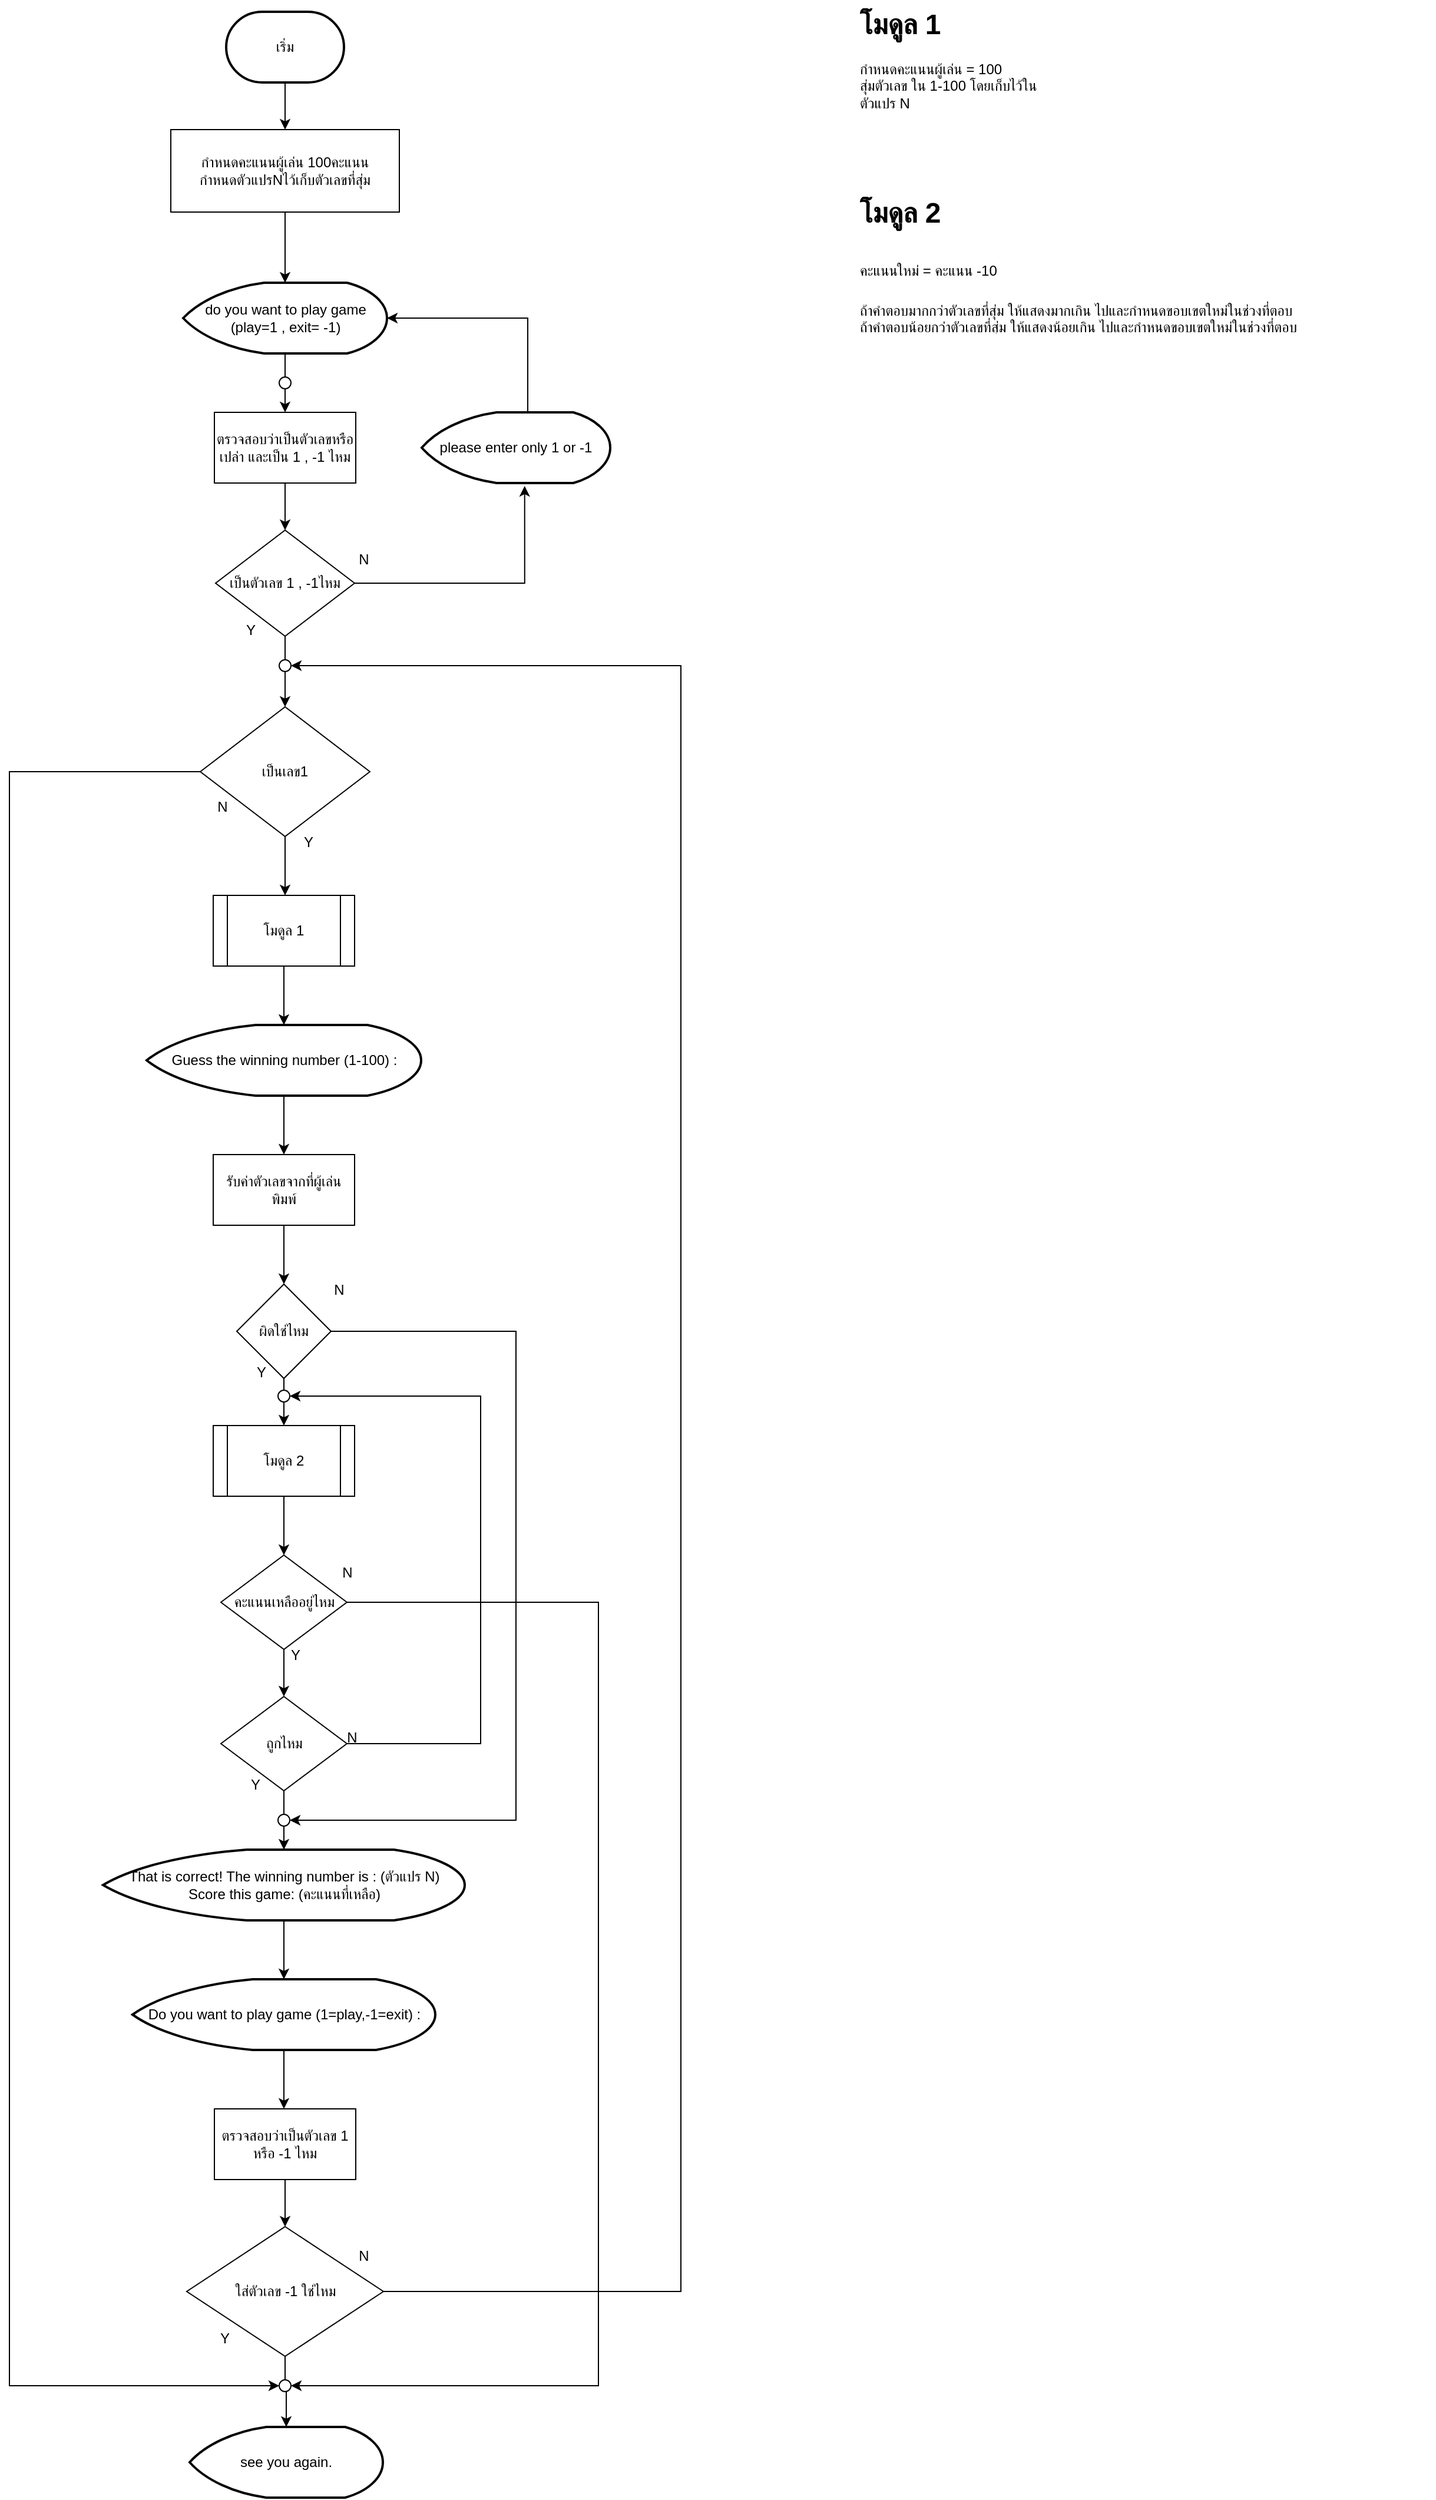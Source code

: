 <mxfile version="28.0.9">
  <diagram name="หน้า-1" id="CPHWe-9sQcwCp3oJGKF0">
    <mxGraphModel dx="1358" dy="748" grid="1" gridSize="10" guides="1" tooltips="1" connect="1" arrows="1" fold="1" page="1" pageScale="1" pageWidth="827" pageHeight="1169" math="0" shadow="0">
      <root>
        <mxCell id="0" />
        <mxCell id="1" parent="0" />
        <mxCell id="vSDjQ1r7l6yyEmx94oz6-3" value="" style="edgeStyle=orthogonalEdgeStyle;rounded=0;orthogonalLoop=1;jettySize=auto;html=1;" edge="1" parent="1" source="vSDjQ1r7l6yyEmx94oz6-1" target="vSDjQ1r7l6yyEmx94oz6-2">
          <mxGeometry relative="1" as="geometry" />
        </mxCell>
        <mxCell id="vSDjQ1r7l6yyEmx94oz6-1" value="เริ่ม" style="strokeWidth=2;html=1;shape=mxgraph.flowchart.terminator;whiteSpace=wrap;" vertex="1" parent="1">
          <mxGeometry x="364" y="40" width="100" height="60" as="geometry" />
        </mxCell>
        <mxCell id="vSDjQ1r7l6yyEmx94oz6-5" value="" style="edgeStyle=orthogonalEdgeStyle;rounded=0;orthogonalLoop=1;jettySize=auto;html=1;" edge="1" parent="1" source="vSDjQ1r7l6yyEmx94oz6-2" target="vSDjQ1r7l6yyEmx94oz6-4">
          <mxGeometry relative="1" as="geometry" />
        </mxCell>
        <mxCell id="vSDjQ1r7l6yyEmx94oz6-2" value="กำหนดคะแนนผู้เล่น 100คะแนน&lt;div&gt;กำหนดตัวแปรNไว้เก็บตัวเลขที่สุ่ม&lt;/div&gt;" style="rounded=0;whiteSpace=wrap;html=1;" vertex="1" parent="1">
          <mxGeometry x="317" y="140" width="194" height="70" as="geometry" />
        </mxCell>
        <mxCell id="vSDjQ1r7l6yyEmx94oz6-11" value="" style="edgeStyle=orthogonalEdgeStyle;rounded=0;orthogonalLoop=1;jettySize=auto;html=1;" edge="1" parent="1" source="vSDjQ1r7l6yyEmx94oz6-4" target="vSDjQ1r7l6yyEmx94oz6-6">
          <mxGeometry relative="1" as="geometry" />
        </mxCell>
        <mxCell id="vSDjQ1r7l6yyEmx94oz6-4" value="do you want to play game (play=1 , exit= -1)" style="strokeWidth=2;html=1;shape=mxgraph.flowchart.display;whiteSpace=wrap;" vertex="1" parent="1">
          <mxGeometry x="327.5" y="270" width="173" height="60" as="geometry" />
        </mxCell>
        <mxCell id="vSDjQ1r7l6yyEmx94oz6-9" value="" style="edgeStyle=orthogonalEdgeStyle;rounded=0;orthogonalLoop=1;jettySize=auto;html=1;" edge="1" parent="1" source="vSDjQ1r7l6yyEmx94oz6-6" target="vSDjQ1r7l6yyEmx94oz6-8">
          <mxGeometry relative="1" as="geometry" />
        </mxCell>
        <mxCell id="vSDjQ1r7l6yyEmx94oz6-6" value="ตรวจสอบว่าเป็นตัวเลขหรือเปล่า และเป็น 1 , -1 ไหม" style="rounded=0;whiteSpace=wrap;html=1;" vertex="1" parent="1">
          <mxGeometry x="354" y="380" width="120" height="60" as="geometry" />
        </mxCell>
        <mxCell id="vSDjQ1r7l6yyEmx94oz6-67" value="" style="edgeStyle=orthogonalEdgeStyle;rounded=0;orthogonalLoop=1;jettySize=auto;html=1;" edge="1" parent="1" source="vSDjQ1r7l6yyEmx94oz6-8" target="vSDjQ1r7l6yyEmx94oz6-17">
          <mxGeometry relative="1" as="geometry" />
        </mxCell>
        <mxCell id="vSDjQ1r7l6yyEmx94oz6-8" value="เป็นตัวเลข 1 , -1ไหม" style="rhombus;whiteSpace=wrap;html=1;" vertex="1" parent="1">
          <mxGeometry x="355" y="480" width="118" height="90" as="geometry" />
        </mxCell>
        <mxCell id="vSDjQ1r7l6yyEmx94oz6-10" value="" style="ellipse;whiteSpace=wrap;html=1;aspect=fixed;" vertex="1" parent="1">
          <mxGeometry x="409" y="350" width="10" height="10" as="geometry" />
        </mxCell>
        <mxCell id="vSDjQ1r7l6yyEmx94oz6-12" value="please enter only 1 or -1" style="strokeWidth=2;html=1;shape=mxgraph.flowchart.display;whiteSpace=wrap;" vertex="1" parent="1">
          <mxGeometry x="530" y="380" width="160" height="60" as="geometry" />
        </mxCell>
        <mxCell id="vSDjQ1r7l6yyEmx94oz6-13" style="edgeStyle=orthogonalEdgeStyle;rounded=0;orthogonalLoop=1;jettySize=auto;html=1;entryX=0.546;entryY=1.041;entryDx=0;entryDy=0;entryPerimeter=0;" edge="1" parent="1" source="vSDjQ1r7l6yyEmx94oz6-8" target="vSDjQ1r7l6yyEmx94oz6-12">
          <mxGeometry relative="1" as="geometry" />
        </mxCell>
        <mxCell id="vSDjQ1r7l6yyEmx94oz6-14" style="edgeStyle=orthogonalEdgeStyle;rounded=0;orthogonalLoop=1;jettySize=auto;html=1;entryX=1;entryY=0.5;entryDx=0;entryDy=0;entryPerimeter=0;" edge="1" parent="1" source="vSDjQ1r7l6yyEmx94oz6-12" target="vSDjQ1r7l6yyEmx94oz6-4">
          <mxGeometry relative="1" as="geometry">
            <Array as="points">
              <mxPoint x="620" y="300" />
            </Array>
          </mxGeometry>
        </mxCell>
        <mxCell id="vSDjQ1r7l6yyEmx94oz6-15" value="N" style="text;html=1;align=center;verticalAlign=middle;whiteSpace=wrap;rounded=0;" vertex="1" parent="1">
          <mxGeometry x="451" y="490" width="60" height="30" as="geometry" />
        </mxCell>
        <mxCell id="vSDjQ1r7l6yyEmx94oz6-16" value="Y" style="text;html=1;align=center;verticalAlign=middle;whiteSpace=wrap;rounded=0;" vertex="1" parent="1">
          <mxGeometry x="355" y="550" width="60" height="30" as="geometry" />
        </mxCell>
        <mxCell id="vSDjQ1r7l6yyEmx94oz6-22" value="" style="edgeStyle=orthogonalEdgeStyle;rounded=0;orthogonalLoop=1;jettySize=auto;html=1;" edge="1" parent="1" source="vSDjQ1r7l6yyEmx94oz6-17" target="vSDjQ1r7l6yyEmx94oz6-20">
          <mxGeometry relative="1" as="geometry">
            <Array as="points">
              <mxPoint x="414" y="780" />
              <mxPoint x="414" y="780" />
            </Array>
          </mxGeometry>
        </mxCell>
        <mxCell id="vSDjQ1r7l6yyEmx94oz6-76" style="edgeStyle=orthogonalEdgeStyle;rounded=0;orthogonalLoop=1;jettySize=auto;html=1;entryX=0;entryY=0.5;entryDx=0;entryDy=0;" edge="1" parent="1" source="vSDjQ1r7l6yyEmx94oz6-17" target="vSDjQ1r7l6yyEmx94oz6-72">
          <mxGeometry relative="1" as="geometry">
            <Array as="points">
              <mxPoint x="180" y="685" />
              <mxPoint x="180" y="2055" />
            </Array>
          </mxGeometry>
        </mxCell>
        <mxCell id="vSDjQ1r7l6yyEmx94oz6-17" value="เป็นเลข1" style="rhombus;whiteSpace=wrap;html=1;" vertex="1" parent="1">
          <mxGeometry x="342" y="630" width="144" height="110" as="geometry" />
        </mxCell>
        <mxCell id="vSDjQ1r7l6yyEmx94oz6-24" value="" style="edgeStyle=orthogonalEdgeStyle;rounded=0;orthogonalLoop=1;jettySize=auto;html=1;" edge="1" parent="1" source="vSDjQ1r7l6yyEmx94oz6-20" target="vSDjQ1r7l6yyEmx94oz6-23">
          <mxGeometry relative="1" as="geometry" />
        </mxCell>
        <mxCell id="vSDjQ1r7l6yyEmx94oz6-20" value="โมดูล 1" style="shape=process;whiteSpace=wrap;html=1;backgroundOutline=1;" vertex="1" parent="1">
          <mxGeometry x="353" y="790" width="120" height="60" as="geometry" />
        </mxCell>
        <mxCell id="vSDjQ1r7l6yyEmx94oz6-21" value="&lt;h1 style=&quot;margin-top: 0px;&quot;&gt;โมดูล 1&lt;/h1&gt;&lt;div&gt;กำหนดคะแนนผู้เล่น = 100&lt;/div&gt;&lt;div&gt;สุ่มตัวเลข ใน 1-100 โดยเก็บไว้ในตัวแปร N&amp;nbsp;&lt;/div&gt;" style="text;html=1;whiteSpace=wrap;overflow=hidden;rounded=0;" vertex="1" parent="1">
          <mxGeometry x="900" y="30" width="180" height="120" as="geometry" />
        </mxCell>
        <mxCell id="vSDjQ1r7l6yyEmx94oz6-26" value="" style="edgeStyle=orthogonalEdgeStyle;rounded=0;orthogonalLoop=1;jettySize=auto;html=1;" edge="1" parent="1" source="vSDjQ1r7l6yyEmx94oz6-23" target="vSDjQ1r7l6yyEmx94oz6-25">
          <mxGeometry relative="1" as="geometry" />
        </mxCell>
        <mxCell id="vSDjQ1r7l6yyEmx94oz6-23" value="Guess the winning number (1-100) :" style="strokeWidth=2;html=1;shape=mxgraph.flowchart.display;whiteSpace=wrap;" vertex="1" parent="1">
          <mxGeometry x="296.5" y="900" width="233" height="60" as="geometry" />
        </mxCell>
        <mxCell id="vSDjQ1r7l6yyEmx94oz6-29" value="" style="edgeStyle=orthogonalEdgeStyle;rounded=0;orthogonalLoop=1;jettySize=auto;html=1;" edge="1" parent="1" source="vSDjQ1r7l6yyEmx94oz6-25" target="vSDjQ1r7l6yyEmx94oz6-28">
          <mxGeometry relative="1" as="geometry" />
        </mxCell>
        <mxCell id="vSDjQ1r7l6yyEmx94oz6-25" value="รับค่าตัวเลขจากที่ผู้เล่นพิมพ์" style="rounded=0;whiteSpace=wrap;html=1;" vertex="1" parent="1">
          <mxGeometry x="353" y="1010" width="120" height="60" as="geometry" />
        </mxCell>
        <mxCell id="vSDjQ1r7l6yyEmx94oz6-37" value="" style="edgeStyle=orthogonalEdgeStyle;rounded=0;orthogonalLoop=1;jettySize=auto;html=1;" edge="1" parent="1" source="vSDjQ1r7l6yyEmx94oz6-27" target="vSDjQ1r7l6yyEmx94oz6-36">
          <mxGeometry relative="1" as="geometry" />
        </mxCell>
        <mxCell id="vSDjQ1r7l6yyEmx94oz6-27" value="โมดูล 2" style="shape=process;whiteSpace=wrap;html=1;backgroundOutline=1;" vertex="1" parent="1">
          <mxGeometry x="353" y="1240" width="120" height="60" as="geometry" />
        </mxCell>
        <mxCell id="vSDjQ1r7l6yyEmx94oz6-33" value="" style="edgeStyle=orthogonalEdgeStyle;rounded=0;orthogonalLoop=1;jettySize=auto;html=1;" edge="1" parent="1" source="vSDjQ1r7l6yyEmx94oz6-28" target="vSDjQ1r7l6yyEmx94oz6-27">
          <mxGeometry relative="1" as="geometry" />
        </mxCell>
        <mxCell id="vSDjQ1r7l6yyEmx94oz6-56" style="edgeStyle=orthogonalEdgeStyle;rounded=0;orthogonalLoop=1;jettySize=auto;html=1;entryX=1;entryY=0.5;entryDx=0;entryDy=0;" edge="1" parent="1" source="vSDjQ1r7l6yyEmx94oz6-28" target="vSDjQ1r7l6yyEmx94oz6-52">
          <mxGeometry relative="1" as="geometry">
            <Array as="points">
              <mxPoint x="610" y="1160" />
              <mxPoint x="610" y="1575" />
            </Array>
          </mxGeometry>
        </mxCell>
        <mxCell id="vSDjQ1r7l6yyEmx94oz6-28" value="ผิดใช่ไหม" style="rhombus;whiteSpace=wrap;html=1;" vertex="1" parent="1">
          <mxGeometry x="373" y="1120" width="80" height="80" as="geometry" />
        </mxCell>
        <mxCell id="vSDjQ1r7l6yyEmx94oz6-31" value="&lt;h1 style=&quot;margin-top: 0px;&quot;&gt;โมดูล 2&amp;nbsp;&lt;/h1&gt;&lt;h1 style=&quot;margin-top: 0px;&quot;&gt;&lt;span style=&quot;background-color: transparent; color: light-dark(rgb(0, 0, 0), rgb(255, 255, 255)); font-size: 12px; font-weight: normal;&quot;&gt;คะแนนใหม่ = คะแนน -10​&lt;/span&gt;&lt;/h1&gt;&lt;div&gt;ถ้าคำตอบมากกว่าตัวเลขที่สุ่ม ให้แสดงมากเกิน ไปและกำหนดขอบเขตใหม่ในช่วงที่ตอบ&lt;/div&gt;&lt;div&gt;ถ้าคำตอบน้อยกว่าตัวเลขที่สุ่ม ให้แสดงน้อยเกิน ไปและกำหนดขอบเขตใหม่ในช่วงที่ตอบ&lt;/div&gt;" style="text;html=1;whiteSpace=wrap;overflow=hidden;rounded=0;" vertex="1" parent="1">
          <mxGeometry x="900" y="190" width="490" height="120" as="geometry" />
        </mxCell>
        <mxCell id="vSDjQ1r7l6yyEmx94oz6-32" value="" style="ellipse;whiteSpace=wrap;html=1;aspect=fixed;" vertex="1" parent="1">
          <mxGeometry x="408" y="1210" width="10" height="10" as="geometry" />
        </mxCell>
        <mxCell id="vSDjQ1r7l6yyEmx94oz6-34" value="Y" style="text;html=1;align=center;verticalAlign=middle;whiteSpace=wrap;rounded=0;" vertex="1" parent="1">
          <mxGeometry x="364" y="1180" width="60" height="30" as="geometry" />
        </mxCell>
        <mxCell id="vSDjQ1r7l6yyEmx94oz6-35" value="N" style="text;html=1;align=center;verticalAlign=middle;whiteSpace=wrap;rounded=0;" vertex="1" parent="1">
          <mxGeometry x="430" y="1110" width="60" height="30" as="geometry" />
        </mxCell>
        <mxCell id="vSDjQ1r7l6yyEmx94oz6-46" value="" style="edgeStyle=orthogonalEdgeStyle;rounded=0;orthogonalLoop=1;jettySize=auto;html=1;" edge="1" parent="1" source="vSDjQ1r7l6yyEmx94oz6-36" target="vSDjQ1r7l6yyEmx94oz6-45">
          <mxGeometry relative="1" as="geometry" />
        </mxCell>
        <mxCell id="vSDjQ1r7l6yyEmx94oz6-78" style="edgeStyle=orthogonalEdgeStyle;rounded=0;orthogonalLoop=1;jettySize=auto;html=1;entryX=1;entryY=0.5;entryDx=0;entryDy=0;" edge="1" parent="1" source="vSDjQ1r7l6yyEmx94oz6-36" target="vSDjQ1r7l6yyEmx94oz6-72">
          <mxGeometry relative="1" as="geometry">
            <Array as="points">
              <mxPoint x="680" y="1390" />
              <mxPoint x="680" y="2055" />
            </Array>
          </mxGeometry>
        </mxCell>
        <mxCell id="vSDjQ1r7l6yyEmx94oz6-36" value="คะแนนเหลืออยู่ไหม" style="rhombus;whiteSpace=wrap;html=1;" vertex="1" parent="1">
          <mxGeometry x="359.5" y="1350" width="107" height="80" as="geometry" />
        </mxCell>
        <mxCell id="vSDjQ1r7l6yyEmx94oz6-43" value="Y" style="text;html=1;align=center;verticalAlign=middle;whiteSpace=wrap;rounded=0;" vertex="1" parent="1">
          <mxGeometry x="393" y="1420" width="60" height="30" as="geometry" />
        </mxCell>
        <mxCell id="vSDjQ1r7l6yyEmx94oz6-44" value="N" style="text;html=1;align=center;verticalAlign=middle;whiteSpace=wrap;rounded=0;" vertex="1" parent="1">
          <mxGeometry x="437" y="1350" width="60" height="30" as="geometry" />
        </mxCell>
        <mxCell id="vSDjQ1r7l6yyEmx94oz6-47" style="edgeStyle=orthogonalEdgeStyle;rounded=0;orthogonalLoop=1;jettySize=auto;html=1;entryX=1;entryY=0.5;entryDx=0;entryDy=0;" edge="1" parent="1" source="vSDjQ1r7l6yyEmx94oz6-45" target="vSDjQ1r7l6yyEmx94oz6-32">
          <mxGeometry relative="1" as="geometry">
            <Array as="points">
              <mxPoint x="580" y="1510" />
              <mxPoint x="580" y="1215" />
            </Array>
          </mxGeometry>
        </mxCell>
        <mxCell id="vSDjQ1r7l6yyEmx94oz6-53" value="" style="edgeStyle=orthogonalEdgeStyle;rounded=0;orthogonalLoop=1;jettySize=auto;html=1;" edge="1" parent="1" source="vSDjQ1r7l6yyEmx94oz6-45" target="vSDjQ1r7l6yyEmx94oz6-50">
          <mxGeometry relative="1" as="geometry" />
        </mxCell>
        <mxCell id="vSDjQ1r7l6yyEmx94oz6-45" value="ถูกไหม" style="rhombus;whiteSpace=wrap;html=1;" vertex="1" parent="1">
          <mxGeometry x="359.5" y="1470" width="107" height="80" as="geometry" />
        </mxCell>
        <mxCell id="vSDjQ1r7l6yyEmx94oz6-48" value="N" style="text;html=1;align=center;verticalAlign=middle;whiteSpace=wrap;rounded=0;" vertex="1" parent="1">
          <mxGeometry x="440.5" y="1490" width="60" height="30" as="geometry" />
        </mxCell>
        <mxCell id="vSDjQ1r7l6yyEmx94oz6-49" value="Y" style="text;html=1;align=center;verticalAlign=middle;whiteSpace=wrap;rounded=0;" vertex="1" parent="1">
          <mxGeometry x="359" y="1530" width="60" height="30" as="geometry" />
        </mxCell>
        <mxCell id="vSDjQ1r7l6yyEmx94oz6-58" value="" style="edgeStyle=orthogonalEdgeStyle;rounded=0;orthogonalLoop=1;jettySize=auto;html=1;" edge="1" parent="1" source="vSDjQ1r7l6yyEmx94oz6-50" target="vSDjQ1r7l6yyEmx94oz6-57">
          <mxGeometry relative="1" as="geometry" />
        </mxCell>
        <mxCell id="vSDjQ1r7l6yyEmx94oz6-50" value="That is correct! The winning number is : (ตัวแปร N)&lt;div&gt;Score this game: (คะแนนที่เหลือ)&lt;/div&gt;" style="strokeWidth=2;html=1;shape=mxgraph.flowchart.display;whiteSpace=wrap;" vertex="1" parent="1">
          <mxGeometry x="259.5" y="1600" width="307" height="60" as="geometry" />
        </mxCell>
        <mxCell id="vSDjQ1r7l6yyEmx94oz6-52" value="" style="ellipse;whiteSpace=wrap;html=1;aspect=fixed;" vertex="1" parent="1">
          <mxGeometry x="408" y="1570" width="10" height="10" as="geometry" />
        </mxCell>
        <mxCell id="vSDjQ1r7l6yyEmx94oz6-60" value="" style="edgeStyle=orthogonalEdgeStyle;rounded=0;orthogonalLoop=1;jettySize=auto;html=1;" edge="1" parent="1" source="vSDjQ1r7l6yyEmx94oz6-57">
          <mxGeometry relative="1" as="geometry">
            <mxPoint x="413" y="1820" as="targetPoint" />
          </mxGeometry>
        </mxCell>
        <mxCell id="vSDjQ1r7l6yyEmx94oz6-57" value="Do you want to play game (1=play,-1=exit) :" style="strokeWidth=2;html=1;shape=mxgraph.flowchart.display;whiteSpace=wrap;" vertex="1" parent="1">
          <mxGeometry x="284.5" y="1710" width="257" height="60" as="geometry" />
        </mxCell>
        <mxCell id="vSDjQ1r7l6yyEmx94oz6-64" value="" style="edgeStyle=orthogonalEdgeStyle;rounded=0;orthogonalLoop=1;jettySize=auto;html=1;" edge="1" parent="1" source="vSDjQ1r7l6yyEmx94oz6-62" target="vSDjQ1r7l6yyEmx94oz6-63">
          <mxGeometry relative="1" as="geometry" />
        </mxCell>
        <mxCell id="vSDjQ1r7l6yyEmx94oz6-62" value="ตรวจสอบว่าเป็นตัวเลข 1 หรือ -1 ไหม" style="rounded=0;whiteSpace=wrap;html=1;" vertex="1" parent="1">
          <mxGeometry x="354" y="1820" width="120" height="60" as="geometry" />
        </mxCell>
        <mxCell id="vSDjQ1r7l6yyEmx94oz6-65" style="edgeStyle=orthogonalEdgeStyle;rounded=0;orthogonalLoop=1;jettySize=auto;html=1;entryX=1;entryY=0.5;entryDx=0;entryDy=0;" edge="1" parent="1" source="vSDjQ1r7l6yyEmx94oz6-63" target="vSDjQ1r7l6yyEmx94oz6-66">
          <mxGeometry relative="1" as="geometry">
            <mxPoint x="760" y="600" as="targetPoint" />
            <Array as="points">
              <mxPoint x="750" y="1975" />
              <mxPoint x="750" y="595" />
            </Array>
          </mxGeometry>
        </mxCell>
        <mxCell id="vSDjQ1r7l6yyEmx94oz6-73" value="" style="edgeStyle=orthogonalEdgeStyle;rounded=0;orthogonalLoop=1;jettySize=auto;html=1;" edge="1" parent="1" source="vSDjQ1r7l6yyEmx94oz6-63" target="vSDjQ1r7l6yyEmx94oz6-70">
          <mxGeometry relative="1" as="geometry" />
        </mxCell>
        <mxCell id="vSDjQ1r7l6yyEmx94oz6-63" value="ใส่ตัวเลข -1 ใช่ไหม" style="rhombus;whiteSpace=wrap;html=1;" vertex="1" parent="1">
          <mxGeometry x="330.5" y="1920" width="167" height="110" as="geometry" />
        </mxCell>
        <mxCell id="vSDjQ1r7l6yyEmx94oz6-66" value="" style="ellipse;whiteSpace=wrap;html=1;aspect=fixed;" vertex="1" parent="1">
          <mxGeometry x="409" y="590" width="10" height="10" as="geometry" />
        </mxCell>
        <mxCell id="vSDjQ1r7l6yyEmx94oz6-68" value="N" style="text;html=1;align=center;verticalAlign=middle;whiteSpace=wrap;rounded=0;" vertex="1" parent="1">
          <mxGeometry x="451" y="1930" width="60" height="30" as="geometry" />
        </mxCell>
        <mxCell id="vSDjQ1r7l6yyEmx94oz6-69" value="Y" style="text;html=1;align=center;verticalAlign=middle;whiteSpace=wrap;rounded=0;" vertex="1" parent="1">
          <mxGeometry x="333" y="2000" width="60" height="30" as="geometry" />
        </mxCell>
        <mxCell id="vSDjQ1r7l6yyEmx94oz6-70" value="see you again." style="strokeWidth=2;html=1;shape=mxgraph.flowchart.display;whiteSpace=wrap;" vertex="1" parent="1">
          <mxGeometry x="333" y="2090" width="164" height="60" as="geometry" />
        </mxCell>
        <mxCell id="vSDjQ1r7l6yyEmx94oz6-72" value="" style="ellipse;whiteSpace=wrap;html=1;aspect=fixed;" vertex="1" parent="1">
          <mxGeometry x="409" y="2050" width="10" height="10" as="geometry" />
        </mxCell>
        <mxCell id="vSDjQ1r7l6yyEmx94oz6-74" value="Y" style="text;html=1;align=center;verticalAlign=middle;whiteSpace=wrap;rounded=0;" vertex="1" parent="1">
          <mxGeometry x="404" y="730" width="60" height="30" as="geometry" />
        </mxCell>
        <mxCell id="vSDjQ1r7l6yyEmx94oz6-75" value="N" style="text;html=1;align=center;verticalAlign=middle;whiteSpace=wrap;rounded=0;" vertex="1" parent="1">
          <mxGeometry x="330.5" y="700" width="60" height="30" as="geometry" />
        </mxCell>
      </root>
    </mxGraphModel>
  </diagram>
</mxfile>
